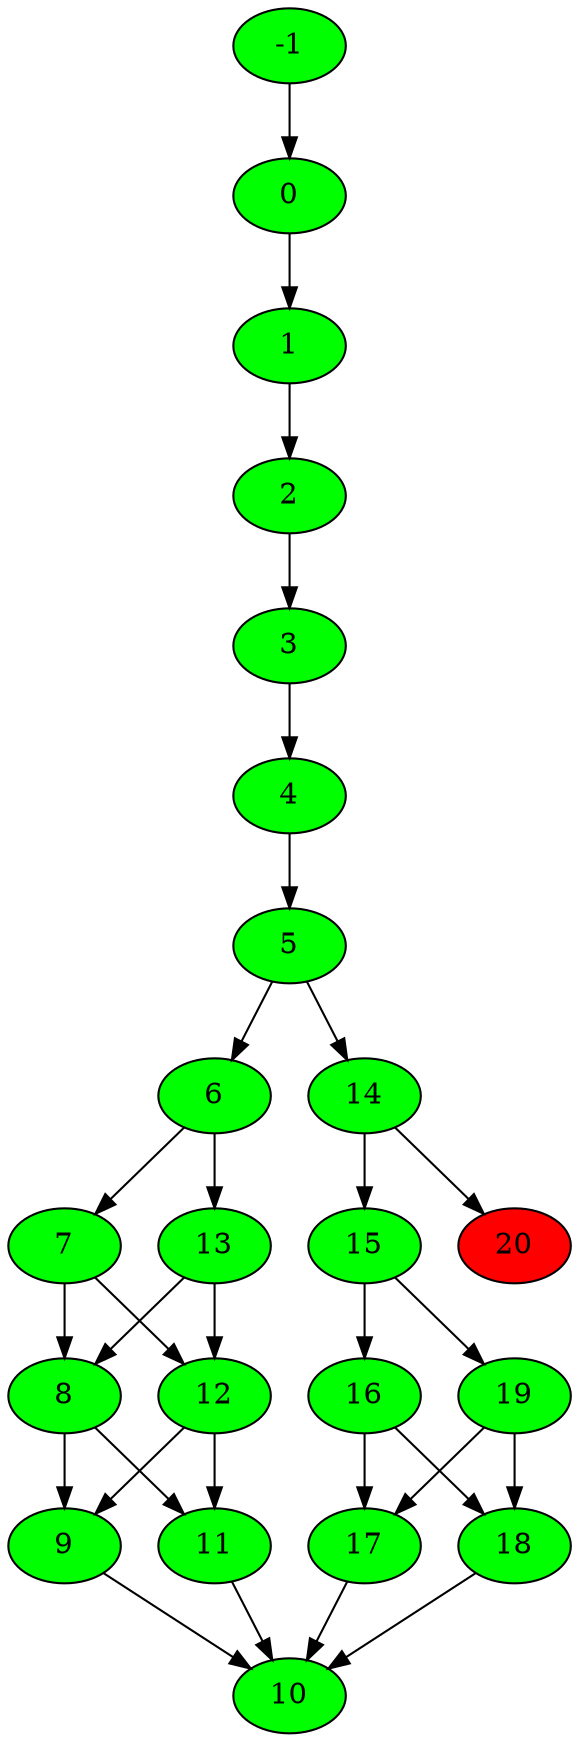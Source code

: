 digraph statespace {
node [style=filled]
0 [fillcolor=green]
1 [fillcolor=green]
0 -> 1
-1 [fillcolor=green]
-1 -> 0
1 [fillcolor=green]
2 [fillcolor=green]
1 -> 2
2 [fillcolor=green]
3 [fillcolor=green]
2 -> 3
3 [fillcolor=green]
4 [fillcolor=green]
3 -> 4
4 [fillcolor=green]
5 [fillcolor=green]
4 -> 5
5 [fillcolor=green]
6 [fillcolor=green]
5 -> 6
14 [fillcolor=green]
5 -> 14
6 [fillcolor=green]
7 [fillcolor=green]
6 -> 7
13 [fillcolor=green]
6 -> 13
7 [fillcolor=green]
8 [fillcolor=green]
7 -> 8
12 [fillcolor=green]
7 -> 12
8 [fillcolor=green]
9 [fillcolor=green]
8 -> 9
11 [fillcolor=green]
8 -> 11
9 [fillcolor=green]
10 [fillcolor=green]
9 -> 10
11 [fillcolor=green]
11 -> 10
12 [fillcolor=green]
12 -> 9
12 -> 11
13 [fillcolor=green]
13 -> 8
13 -> 12
14 [fillcolor=green]
20 [fillcolor=green]
14 -> 20
15 [fillcolor=green]
14 -> 15
15 [fillcolor=green]
16 [fillcolor=green]
15 -> 16
19 [fillcolor=green]
15 -> 19
16 [fillcolor=green]
17 [fillcolor=green]
16 -> 17
18 [fillcolor=green]
16 -> 18
17 [fillcolor=green]
17 -> 10
18 [fillcolor=green]
18 -> 10
19 [fillcolor=green]
19 -> 17
19 -> 18
20 [fillcolor=red]
}
